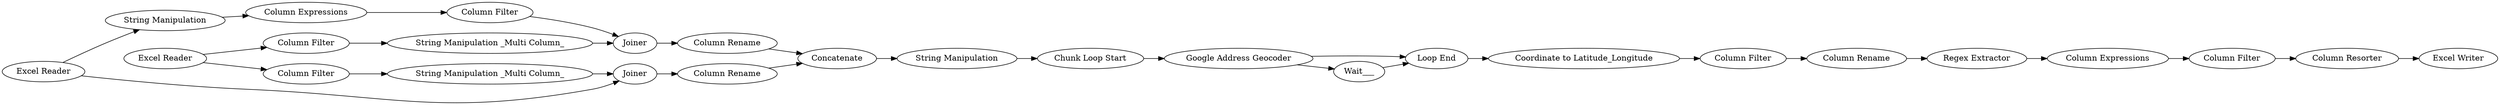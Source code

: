 digraph {
	9 -> 14
	7 -> 8
	4 -> 5
	23 -> 24
	15 -> 18
	14 -> 11
	27 -> 28
	22 -> 23
	2 -> 22
	1 -> 4
	16 -> 15
	18 -> 19
	12 -> 9
	13 -> 9
	8 -> 6
	10 -> 16
	20 -> 25
	26 -> 27
	25 -> 26
	28 -> 21
	24 -> 6
	1 -> 7
	10 -> 15
	11 -> 10
	5 -> 3
	6 -> 13
	19 -> 20
	3 -> 12
	2 -> 3
	27 [label="Column Filter"]
	7 [label="Column Filter"]
	9 [label=Concatenate]
	18 [label="Coordinate to Latitude_Longitude"]
	26 [label="Column Expressions"]
	21 [label="Excel Writer"]
	8 [label="String Manipulation _Multi Column_"]
	3 [label=Joiner]
	19 [label="Column Filter"]
	24 [label="Column Filter"]
	6 [label=Joiner]
	15 [label="Loop End"]
	25 [label="Regex Extractor"]
	10 [label="Google Address Geocoder"]
	12 [label="Column Rename"]
	16 [label=Wait___]
	1 [label="Excel Reader"]
	22 [label="String Manipulation"]
	28 [label="Column Resorter"]
	11 [label="Chunk Loop Start"]
	4 [label="Column Filter"]
	23 [label="Column Expressions"]
	14 [label="String Manipulation"]
	5 [label="String Manipulation _Multi Column_"]
	13 [label="Column Rename"]
	20 [label="Column Rename"]
	2 [label="Excel Reader"]
	rankdir=LR
}
